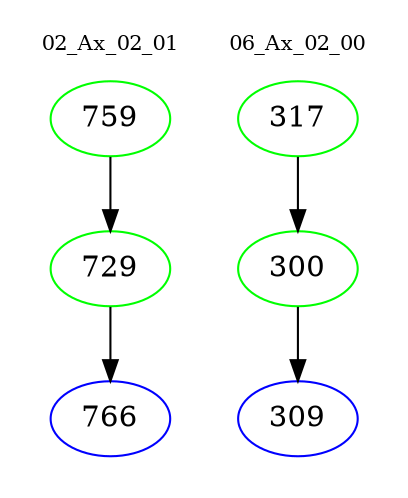 digraph{
subgraph cluster_0 {
color = white
label = "02_Ax_02_01";
fontsize=10;
T0_759 [label="759", color="green"]
T0_759 -> T0_729 [color="black"]
T0_729 [label="729", color="green"]
T0_729 -> T0_766 [color="black"]
T0_766 [label="766", color="blue"]
}
subgraph cluster_1 {
color = white
label = "06_Ax_02_00";
fontsize=10;
T1_317 [label="317", color="green"]
T1_317 -> T1_300 [color="black"]
T1_300 [label="300", color="green"]
T1_300 -> T1_309 [color="black"]
T1_309 [label="309", color="blue"]
}
}
